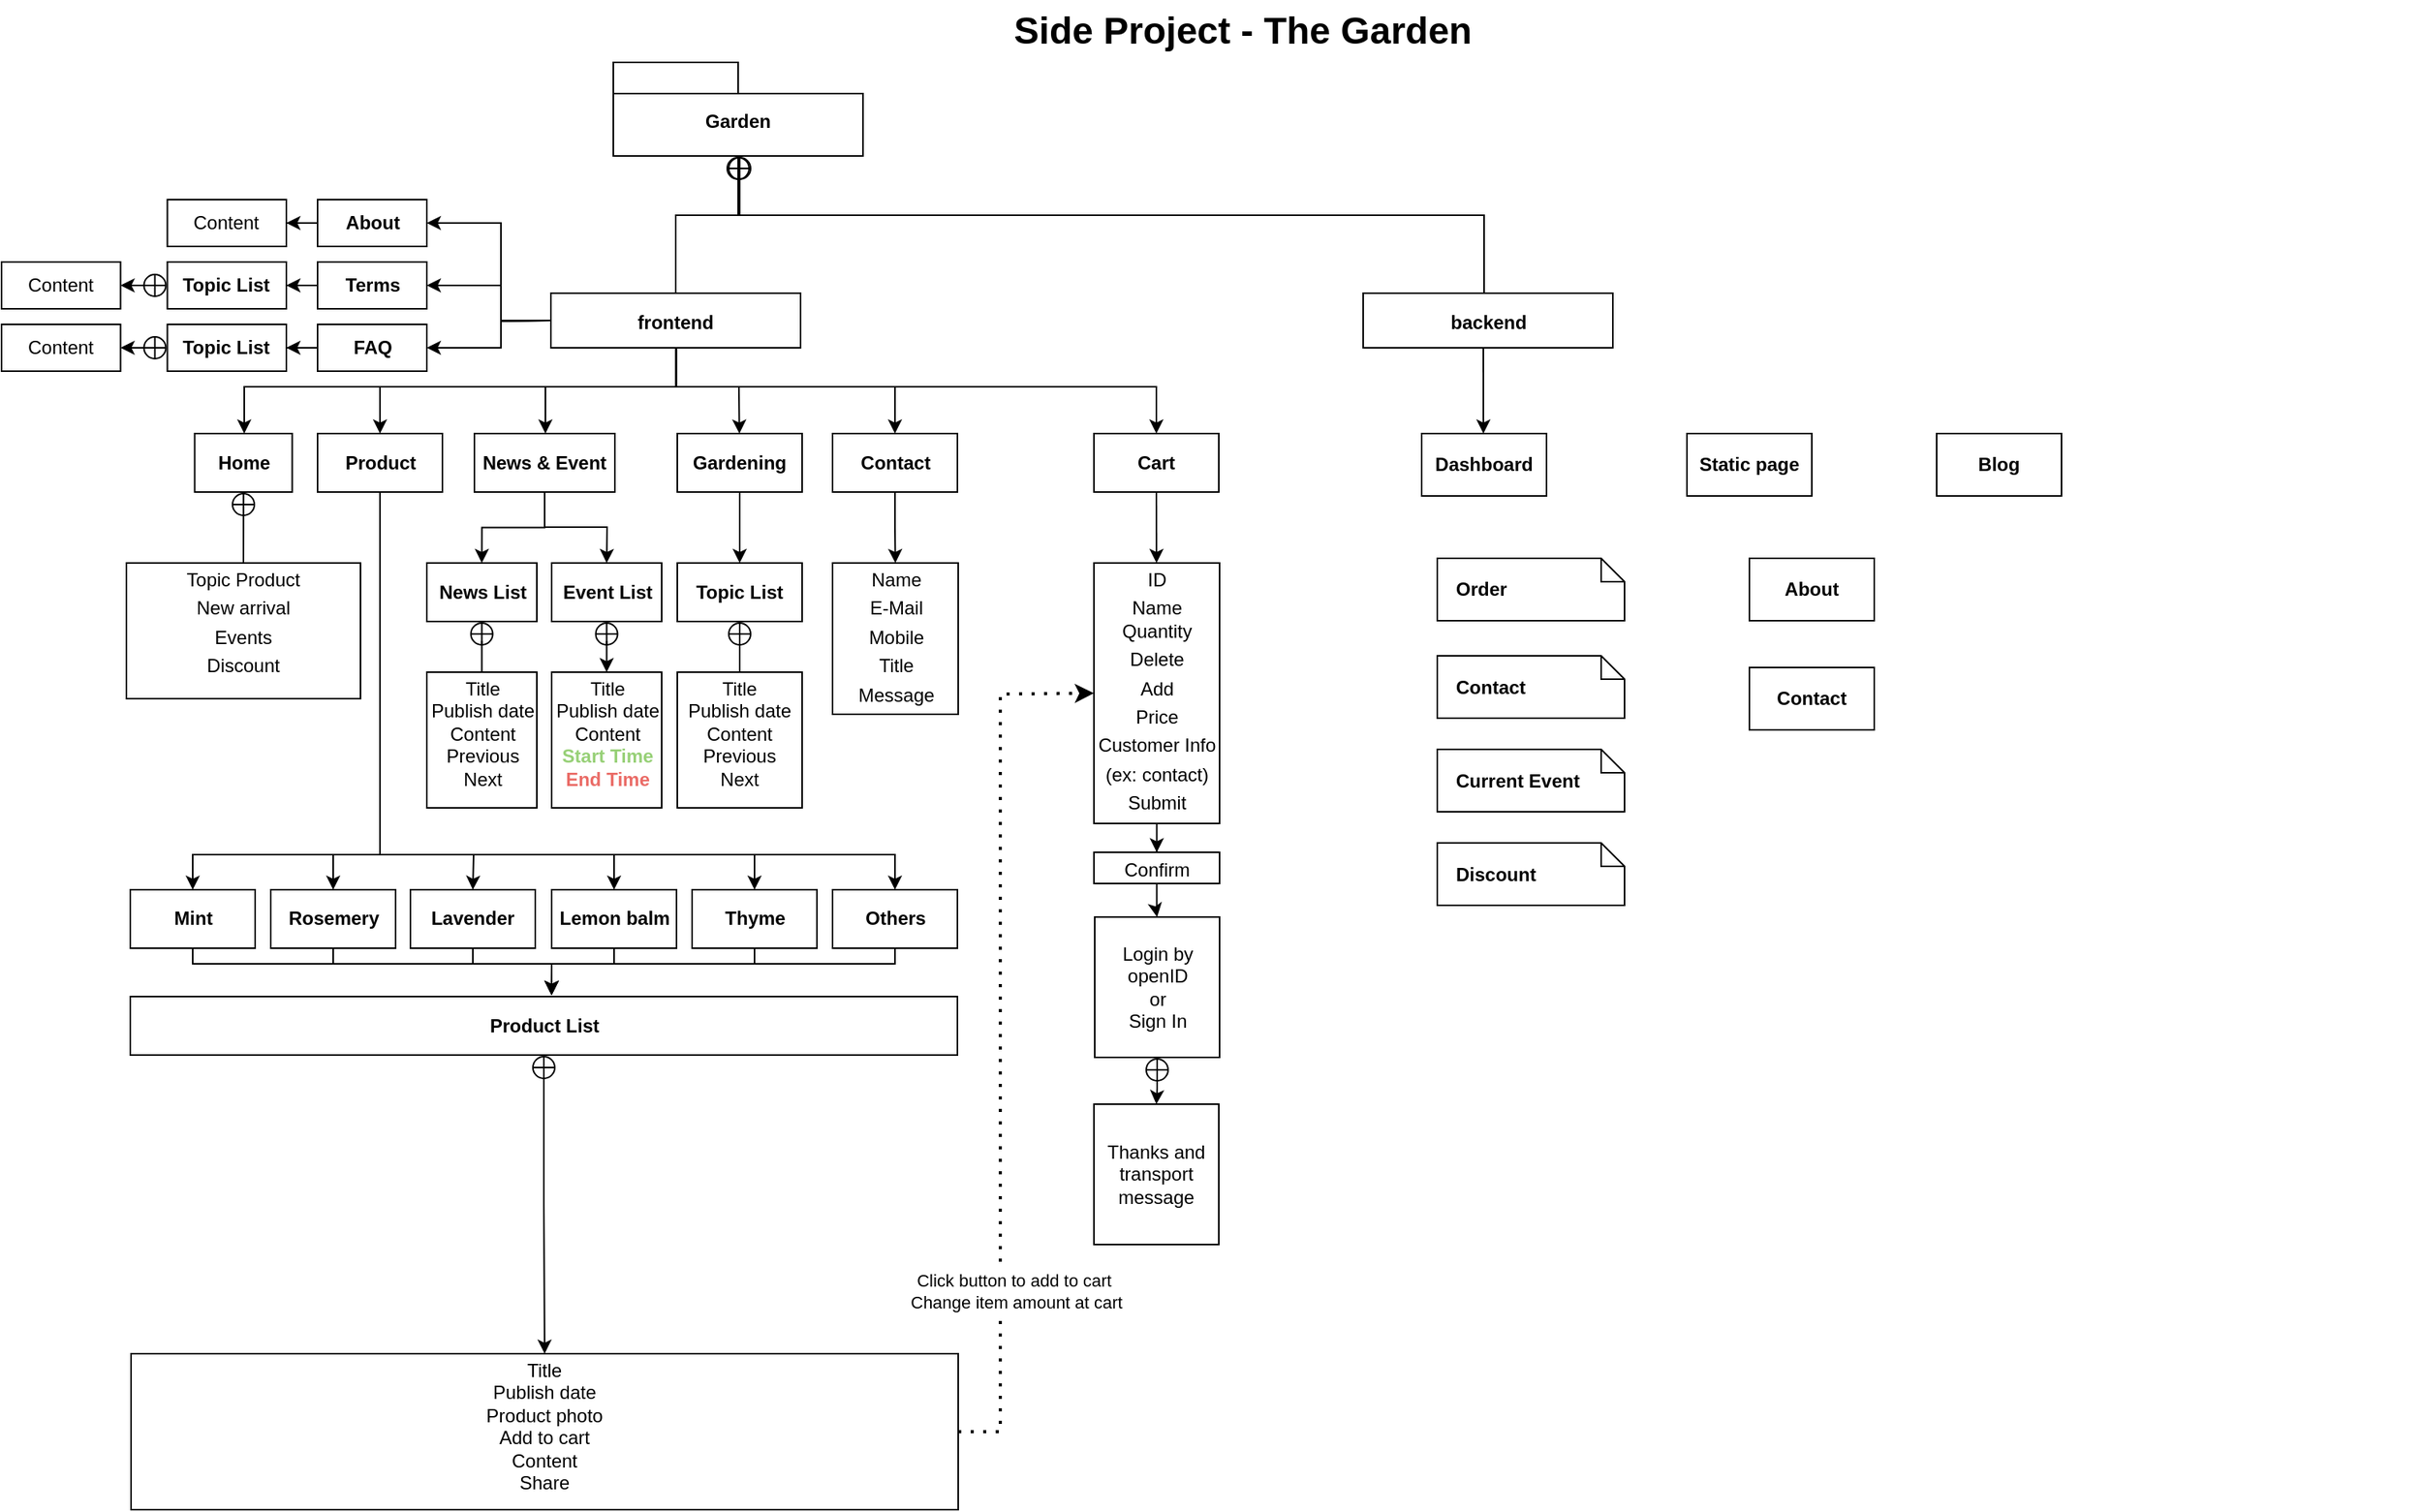 <mxfile version="20.8.5" type="github">
  <diagram name="Page-1" id="929967ad-93f9-6ef4-fab6-5d389245f69c">
    <mxGraphModel dx="1908" dy="1056" grid="1" gridSize="10" guides="1" tooltips="1" connect="1" arrows="1" fold="1" page="1" pageScale="1.5" pageWidth="1169" pageHeight="826" background="none" math="0" shadow="0">
      <root>
        <mxCell id="0" style=";html=1;" />
        <mxCell id="1" style=";html=1;" parent="0" />
        <mxCell id="1672d66443f91eb5-2" value="&lt;br&gt;Garden" style="shape=folder;tabWidth=80;tabHeight=20;tabPosition=left;strokeWidth=1;html=1;whiteSpace=wrap;align=center;fontSize=12;fontStyle=1" parent="1" vertex="1">
          <mxGeometry x="472" y="80" width="160" height="60" as="geometry" />
        </mxCell>
        <mxCell id="1672d66443f91eb5-13" style="edgeStyle=orthogonalEdgeStyle;rounded=0;html=1;jettySize=auto;orthogonalLoop=1;endArrow=circlePlus;endFill=0;" parent="1" source="1672d66443f91eb5-4" target="1672d66443f91eb5-2" edge="1">
          <mxGeometry relative="1" as="geometry">
            <Array as="points">
              <mxPoint x="512" y="178" />
              <mxPoint x="552" y="178" />
            </Array>
          </mxGeometry>
        </mxCell>
        <mxCell id="c9Z2P-Aph-3SfG2yVZ---2" value="" style="edgeStyle=orthogonalEdgeStyle;rounded=0;orthogonalLoop=1;jettySize=auto;html=1;" edge="1" parent="1" target="c9Z2P-Aph-3SfG2yVZ---1">
          <mxGeometry relative="1" as="geometry">
            <mxPoint x="515" y="263" as="sourcePoint" />
            <Array as="points">
              <mxPoint x="512.5" y="263" />
              <mxPoint x="512.5" y="288" />
              <mxPoint x="235.5" y="288" />
            </Array>
          </mxGeometry>
        </mxCell>
        <mxCell id="c9Z2P-Aph-3SfG2yVZ---4" value="" style="edgeStyle=orthogonalEdgeStyle;rounded=0;orthogonalLoop=1;jettySize=auto;html=1;" edge="1" parent="1" source="1672d66443f91eb5-4" target="c9Z2P-Aph-3SfG2yVZ---3">
          <mxGeometry relative="1" as="geometry">
            <Array as="points">
              <mxPoint x="512.5" y="288" />
              <mxPoint x="322.5" y="288" />
            </Array>
          </mxGeometry>
        </mxCell>
        <mxCell id="c9Z2P-Aph-3SfG2yVZ---10" value="" style="edgeStyle=orthogonalEdgeStyle;rounded=0;orthogonalLoop=1;jettySize=auto;html=1;entryX=0.5;entryY=0;entryDx=0;entryDy=0;" edge="1" parent="1" target="c9Z2P-Aph-3SfG2yVZ---5">
          <mxGeometry relative="1" as="geometry">
            <mxPoint x="512" y="239" as="sourcePoint" />
            <mxPoint x="417.5" y="299" as="targetPoint" />
            <Array as="points">
              <mxPoint x="511.5" y="288" />
              <mxPoint x="428.5" y="288" />
              <mxPoint x="428.5" y="318" />
            </Array>
          </mxGeometry>
        </mxCell>
        <mxCell id="c9Z2P-Aph-3SfG2yVZ---73" value="" style="edgeStyle=orthogonalEdgeStyle;rounded=0;orthogonalLoop=1;jettySize=auto;html=1;fontColor=#EA6B66;startArrow=none;startFill=0;endArrow=classic;endFill=1;" edge="1" parent="1" source="1672d66443f91eb5-4" target="c9Z2P-Aph-3SfG2yVZ---72">
          <mxGeometry relative="1" as="geometry">
            <Array as="points">
              <mxPoint x="400" y="245" />
              <mxPoint x="400" y="183" />
            </Array>
          </mxGeometry>
        </mxCell>
        <mxCell id="1672d66443f91eb5-4" value="&lt;p&gt;frontend&lt;/p&gt;" style="shape=rect;html=1;overflow=fill;whiteSpace=wrap;align=center;fontStyle=1" parent="1" vertex="1">
          <mxGeometry x="432" y="228" width="160" height="35" as="geometry" />
        </mxCell>
        <mxCell id="1672d66443f91eb5-15" style="edgeStyle=orthogonalEdgeStyle;rounded=0;html=1;endArrow=circlePlus;endFill=0;jettySize=auto;orthogonalLoop=1;exitX=0.5;exitY=0;exitDx=0;exitDy=0;" parent="1" source="1672d66443f91eb5-5" target="1672d66443f91eb5-2" edge="1">
          <mxGeometry relative="1" as="geometry">
            <Array as="points">
              <mxPoint x="1030" y="228" />
              <mxPoint x="1030" y="178" />
              <mxPoint x="553" y="178" />
            </Array>
          </mxGeometry>
        </mxCell>
        <mxCell id="1672d66443f91eb5-5" value="&lt;p&gt;backend&lt;/p&gt;" style="shape=rect;html=1;overflow=fill;whiteSpace=wrap;align=center;fontStyle=1" parent="1" vertex="1">
          <mxGeometry x="952.5" y="228" width="160" height="35" as="geometry" />
        </mxCell>
        <mxCell id="1672d66443f91eb5-14" style="edgeStyle=orthogonalEdgeStyle;rounded=0;html=1;endArrow=circlePlus;endFill=0;jettySize=auto;orthogonalLoop=1;entryX=0.5;entryY=1;entryDx=0;entryDy=0;exitX=0.5;exitY=0;exitDx=0;exitDy=0;" parent="1" source="1672d66443f91eb5-10" target="c9Z2P-Aph-3SfG2yVZ---1" edge="1">
          <mxGeometry relative="1" as="geometry">
            <Array as="points">
              <mxPoint x="235.5" y="368" />
            </Array>
          </mxGeometry>
        </mxCell>
        <mxCell id="c9Z2P-Aph-3SfG2yVZ---13" value="" style="edgeStyle=orthogonalEdgeStyle;rounded=0;orthogonalLoop=1;jettySize=auto;html=1;endArrow=none;endFill=0;" edge="1" parent="1" source="1672d66443f91eb5-10" target="c9Z2P-Aph-3SfG2yVZ---1">
          <mxGeometry relative="1" as="geometry" />
        </mxCell>
        <mxCell id="1672d66443f91eb5-10" value="&lt;p style=&quot;margin: 0px ; margin-top: 4px ; text-align: center&quot;&gt;&lt;span style=&quot;background-color: initial;&quot;&gt;Topic Product&lt;/span&gt;&lt;br&gt;&lt;/p&gt;&lt;p style=&quot;margin: 0px ; margin-top: 4px ; text-align: center&quot;&gt;&lt;span style=&quot;background-color: initial;&quot;&gt;New arrival&lt;/span&gt;&lt;/p&gt;&lt;p style=&quot;margin: 0px ; margin-top: 4px ; text-align: center&quot;&gt;&lt;span style=&quot;background-color: initial;&quot;&gt;Events&lt;/span&gt;&lt;/p&gt;&lt;p style=&quot;margin: 0px ; margin-top: 4px ; text-align: center&quot;&gt;&lt;span style=&quot;background-color: initial;&quot;&gt;Discount&lt;br&gt;&lt;/span&gt;&lt;/p&gt;" style="shape=rect;html=1;overflow=fill;whiteSpace=wrap;" parent="1" vertex="1">
          <mxGeometry x="160" y="401" width="150" height="87" as="geometry" />
        </mxCell>
        <mxCell id="1672d66443f91eb5-11" value="&lt;b&gt;Contact&lt;/b&gt;" style="shape=note;size=15;align=left;spacingLeft=10;html=1;whiteSpace=wrap;strokeWidth=1;fontSize=12;" parent="1" vertex="1">
          <mxGeometry x="1000" y="460.5" width="120" height="40" as="geometry" />
        </mxCell>
        <mxCell id="1672d66443f91eb5-12" value="&lt;b&gt;Order&lt;/b&gt;" style="shape=note;size=15;align=left;spacingLeft=10;html=1;whiteSpace=wrap;strokeWidth=1;fontSize=12;" parent="1" vertex="1">
          <mxGeometry x="1000" y="398" width="120" height="40" as="geometry" />
        </mxCell>
        <mxCell id="1672d66443f91eb5-23" value="Side Project - The Garden" style="text;strokeColor=none;fillColor=none;html=1;fontSize=24;fontStyle=1;verticalAlign=middle;align=center;" parent="1" vertex="1">
          <mxGeometry x="120" y="40" width="1510" height="40" as="geometry" />
        </mxCell>
        <mxCell id="c9Z2P-Aph-3SfG2yVZ---14" value="" style="edgeStyle=orthogonalEdgeStyle;rounded=0;orthogonalLoop=1;jettySize=auto;html=1;endArrow=none;endFill=0;" edge="1" parent="1" source="c9Z2P-Aph-3SfG2yVZ---1" target="1672d66443f91eb5-10">
          <mxGeometry relative="1" as="geometry" />
        </mxCell>
        <mxCell id="c9Z2P-Aph-3SfG2yVZ---1" value="Home" style="whiteSpace=wrap;html=1;fontStyle=1;" vertex="1" parent="1">
          <mxGeometry x="203.75" y="318" width="62.5" height="37.5" as="geometry" />
        </mxCell>
        <mxCell id="c9Z2P-Aph-3SfG2yVZ---3" value="Product" style="whiteSpace=wrap;html=1;fontStyle=1;" vertex="1" parent="1">
          <mxGeometry x="282.5" y="318" width="80" height="37.5" as="geometry" />
        </mxCell>
        <mxCell id="c9Z2P-Aph-3SfG2yVZ---23" value="" style="edgeStyle=orthogonalEdgeStyle;rounded=0;orthogonalLoop=1;jettySize=auto;html=1;startArrow=none;startFill=0;endArrow=classic;endFill=1;entryX=0.5;entryY=0;entryDx=0;entryDy=0;" edge="1" parent="1" source="c9Z2P-Aph-3SfG2yVZ---5" target="c9Z2P-Aph-3SfG2yVZ---21">
          <mxGeometry relative="1" as="geometry" />
        </mxCell>
        <mxCell id="c9Z2P-Aph-3SfG2yVZ---5" value="&lt;b&gt;News &amp;amp; Event&lt;/b&gt;" style="rounded=0;whiteSpace=wrap;html=1;" vertex="1" parent="1">
          <mxGeometry x="383" y="318" width="90" height="37.5" as="geometry" />
        </mxCell>
        <mxCell id="c9Z2P-Aph-3SfG2yVZ---11" value="&lt;p style=&quot;margin: 4px 0px 0px;&quot;&gt;&lt;/p&gt;&lt;span style=&quot;background-color: initial;&quot;&gt;&lt;div style=&quot;text-align: center;&quot;&gt;&lt;span style=&quot;background-color: initial;&quot;&gt;Title&lt;/span&gt;&lt;/div&gt;&lt;/span&gt;&lt;span style=&quot;background-color: initial;&quot;&gt;&lt;div style=&quot;text-align: center;&quot;&gt;&lt;span style=&quot;background-color: initial;&quot;&gt;Publish date&lt;/span&gt;&lt;/div&gt;&lt;/span&gt;&lt;span style=&quot;background-color: initial;&quot;&gt;&lt;div style=&quot;text-align: center;&quot;&gt;&lt;span style=&quot;background-color: initial;&quot;&gt;Content&lt;/span&gt;&lt;/div&gt;&lt;/span&gt;&lt;div style=&quot;text-align: center;&quot;&gt;Previous&lt;br&gt;&lt;/div&gt;&lt;div style=&quot;text-align: center;&quot;&gt;Next&lt;br&gt;&lt;/div&gt;&lt;p&gt;&lt;/p&gt;" style="shape=rect;html=1;overflow=fill;whiteSpace=wrap;align=left;" vertex="1" parent="1">
          <mxGeometry x="352.5" y="471" width="70.5" height="87" as="geometry" />
        </mxCell>
        <mxCell id="c9Z2P-Aph-3SfG2yVZ---17" value="&lt;b&gt;Gardening&lt;/b&gt;" style="rounded=0;whiteSpace=wrap;html=1;" vertex="1" parent="1">
          <mxGeometry x="513" y="318" width="80" height="37.5" as="geometry" />
        </mxCell>
        <mxCell id="c9Z2P-Aph-3SfG2yVZ---25" value="" style="edgeStyle=orthogonalEdgeStyle;rounded=0;orthogonalLoop=1;jettySize=auto;html=1;startArrow=circlePlus;startFill=0;endArrow=none;endFill=0;" edge="1" parent="1" source="c9Z2P-Aph-3SfG2yVZ---21" target="c9Z2P-Aph-3SfG2yVZ---11">
          <mxGeometry relative="1" as="geometry" />
        </mxCell>
        <mxCell id="c9Z2P-Aph-3SfG2yVZ---21" value="&lt;b&gt;News List&lt;/b&gt;" style="rounded=0;whiteSpace=wrap;html=1;" vertex="1" parent="1">
          <mxGeometry x="352.5" y="401" width="70.5" height="37.5" as="geometry" />
        </mxCell>
        <mxCell id="c9Z2P-Aph-3SfG2yVZ---36" value="" style="edgeStyle=orthogonalEdgeStyle;rounded=0;orthogonalLoop=1;jettySize=auto;html=1;startArrow=circlePlus;startFill=0;endArrow=classic;endFill=1;" edge="1" parent="1" source="c9Z2P-Aph-3SfG2yVZ---22" target="c9Z2P-Aph-3SfG2yVZ---35">
          <mxGeometry relative="1" as="geometry" />
        </mxCell>
        <mxCell id="c9Z2P-Aph-3SfG2yVZ---22" value="&lt;b&gt;Event List&lt;/b&gt;" style="rounded=0;whiteSpace=wrap;html=1;" vertex="1" parent="1">
          <mxGeometry x="432.5" y="401" width="70.5" height="37.5" as="geometry" />
        </mxCell>
        <mxCell id="c9Z2P-Aph-3SfG2yVZ---24" value="" style="endArrow=classic;html=1;rounded=0;exitX=0.5;exitY=1;exitDx=0;exitDy=0;entryX=0.5;entryY=0;entryDx=0;entryDy=0;" edge="1" parent="1" target="c9Z2P-Aph-3SfG2yVZ---22">
          <mxGeometry width="50" height="50" relative="1" as="geometry">
            <mxPoint x="428" y="359.5" as="sourcePoint" />
            <mxPoint x="583" y="388" as="targetPoint" />
            <Array as="points">
              <mxPoint x="428" y="378" />
              <mxPoint x="468" y="378" />
            </Array>
          </mxGeometry>
        </mxCell>
        <mxCell id="c9Z2P-Aph-3SfG2yVZ---63" value="" style="edgeStyle=orthogonalEdgeStyle;rounded=0;orthogonalLoop=1;jettySize=auto;html=1;fontColor=#EA6B66;startArrow=none;startFill=0;endArrow=classic;endFill=1;" edge="1" parent="1" source="c9Z2P-Aph-3SfG2yVZ---27" target="c9Z2P-Aph-3SfG2yVZ---62">
          <mxGeometry relative="1" as="geometry" />
        </mxCell>
        <mxCell id="c9Z2P-Aph-3SfG2yVZ---27" value="&lt;b&gt;Contact&lt;/b&gt;" style="rounded=0;whiteSpace=wrap;html=1;" vertex="1" parent="1">
          <mxGeometry x="612.5" y="318" width="80" height="37.5" as="geometry" />
        </mxCell>
        <mxCell id="c9Z2P-Aph-3SfG2yVZ---30" value="&lt;b&gt;Mint&lt;/b&gt;" style="rounded=0;whiteSpace=wrap;html=1;" vertex="1" parent="1">
          <mxGeometry x="162.5" y="610.5" width="80" height="37.5" as="geometry" />
        </mxCell>
        <mxCell id="c9Z2P-Aph-3SfG2yVZ---31" value="" style="endArrow=classic;html=1;rounded=0;endFill=1;entryX=0.5;entryY=0;entryDx=0;entryDy=0;" edge="1" parent="1" target="c9Z2P-Aph-3SfG2yVZ---30">
          <mxGeometry width="50" height="50" relative="1" as="geometry">
            <mxPoint x="322.5" y="358" as="sourcePoint" />
            <mxPoint x="512.5" y="688" as="targetPoint" />
            <Array as="points">
              <mxPoint x="322.5" y="588" />
              <mxPoint x="202.5" y="588" />
            </Array>
          </mxGeometry>
        </mxCell>
        <mxCell id="c9Z2P-Aph-3SfG2yVZ---33" value="&lt;b&gt;Rosemery&lt;/b&gt;" style="rounded=0;whiteSpace=wrap;html=1;" vertex="1" parent="1">
          <mxGeometry x="252.5" y="610.5" width="80" height="37.5" as="geometry" />
        </mxCell>
        <mxCell id="c9Z2P-Aph-3SfG2yVZ---34" value="&lt;b&gt;Lavender&lt;/b&gt;" style="rounded=0;whiteSpace=wrap;html=1;" vertex="1" parent="1">
          <mxGeometry x="342" y="610.5" width="80" height="37.5" as="geometry" />
        </mxCell>
        <mxCell id="c9Z2P-Aph-3SfG2yVZ---35" value="&lt;p style=&quot;margin: 4px 0px 0px;&quot;&gt;&lt;/p&gt;&lt;span style=&quot;background-color: initial;&quot;&gt;&lt;div style=&quot;text-align: center;&quot;&gt;&lt;span style=&quot;background-color: initial;&quot;&gt;Title&lt;/span&gt;&lt;/div&gt;&lt;/span&gt;&lt;span style=&quot;background-color: initial;&quot;&gt;&lt;div style=&quot;text-align: center;&quot;&gt;&lt;span style=&quot;background-color: initial;&quot;&gt;Publish date&lt;/span&gt;&lt;/div&gt;&lt;/span&gt;&lt;span style=&quot;background-color: initial;&quot;&gt;&lt;div style=&quot;text-align: center;&quot;&gt;&lt;span style=&quot;background-color: initial;&quot;&gt;Content&lt;/span&gt;&lt;/div&gt;&lt;/span&gt;&lt;div style=&quot;text-align: center;&quot;&gt;&lt;b&gt;&lt;font color=&quot;#97d077&quot;&gt;Start Time&lt;/font&gt;&lt;/b&gt;&lt;/div&gt;&lt;div style=&quot;text-align: center;&quot;&gt;&lt;font color=&quot;#ea6b66&quot;&gt;&lt;b&gt;End Time&lt;/b&gt;&lt;/font&gt;&lt;/div&gt;&lt;p&gt;&lt;/p&gt;" style="shape=rect;html=1;overflow=fill;whiteSpace=wrap;align=left;" vertex="1" parent="1">
          <mxGeometry x="432.5" y="471" width="70.5" height="87" as="geometry" />
        </mxCell>
        <mxCell id="c9Z2P-Aph-3SfG2yVZ---37" value="" style="endArrow=classic;html=1;rounded=0;entryX=0.5;entryY=0;entryDx=0;entryDy=0;" edge="1" parent="1" target="c9Z2P-Aph-3SfG2yVZ---33">
          <mxGeometry width="50" height="50" relative="1" as="geometry">
            <mxPoint x="322.5" y="358" as="sourcePoint" />
            <mxPoint x="422.5" y="468" as="targetPoint" />
            <Array as="points">
              <mxPoint x="322.5" y="588" />
              <mxPoint x="292.5" y="588" />
            </Array>
          </mxGeometry>
        </mxCell>
        <mxCell id="c9Z2P-Aph-3SfG2yVZ---38" value="&lt;b&gt;Lemon balm&lt;/b&gt;" style="rounded=0;whiteSpace=wrap;html=1;" vertex="1" parent="1">
          <mxGeometry x="432.5" y="610.5" width="80" height="37.5" as="geometry" />
        </mxCell>
        <mxCell id="c9Z2P-Aph-3SfG2yVZ---39" value="" style="endArrow=classic;html=1;rounded=0;fontColor=#EA6B66;exitX=0.5;exitY=1;exitDx=0;exitDy=0;entryX=0.5;entryY=0;entryDx=0;entryDy=0;" edge="1" parent="1" source="c9Z2P-Aph-3SfG2yVZ---3" target="c9Z2P-Aph-3SfG2yVZ---34">
          <mxGeometry width="50" height="50" relative="1" as="geometry">
            <mxPoint x="582.5" y="568" as="sourcePoint" />
            <mxPoint x="632.5" y="518" as="targetPoint" />
            <Array as="points">
              <mxPoint x="322.5" y="588" />
              <mxPoint x="382.5" y="588" />
            </Array>
          </mxGeometry>
        </mxCell>
        <mxCell id="c9Z2P-Aph-3SfG2yVZ---40" value="" style="endArrow=classic;html=1;rounded=0;fontColor=#EA6B66;entryX=0.5;entryY=0;entryDx=0;entryDy=0;exitX=0.5;exitY=1;exitDx=0;exitDy=0;" edge="1" parent="1" source="c9Z2P-Aph-3SfG2yVZ---3" target="c9Z2P-Aph-3SfG2yVZ---38">
          <mxGeometry width="50" height="50" relative="1" as="geometry">
            <mxPoint x="532.5" y="718" as="sourcePoint" />
            <mxPoint x="582.5" y="668" as="targetPoint" />
            <Array as="points">
              <mxPoint x="322.5" y="588" />
              <mxPoint x="472.5" y="588" />
            </Array>
          </mxGeometry>
        </mxCell>
        <mxCell id="c9Z2P-Aph-3SfG2yVZ---41" value="&lt;p style=&quot;margin: 4px 0px 0px;&quot;&gt;&lt;/p&gt;&lt;span style=&quot;background-color: initial;&quot;&gt;&lt;div style=&quot;text-align: center;&quot;&gt;&lt;span style=&quot;background-color: initial;&quot;&gt;Title&lt;/span&gt;&lt;/div&gt;&lt;/span&gt;&lt;span style=&quot;background-color: initial;&quot;&gt;&lt;div style=&quot;text-align: center;&quot;&gt;&lt;span style=&quot;background-color: initial;&quot;&gt;Publish date&lt;/span&gt;&lt;/div&gt;&lt;/span&gt;&lt;div style=&quot;border-color: var(--border-color); text-align: center;&quot;&gt;Product photo&lt;/div&gt;&lt;div style=&quot;border-color: var(--border-color); text-align: center;&quot;&gt;Add to cart&lt;/div&gt;&lt;span style=&quot;background-color: initial;&quot;&gt;&lt;div style=&quot;text-align: center;&quot;&gt;&lt;span style=&quot;background-color: initial;&quot;&gt;Content&lt;/span&gt;&lt;/div&gt;&lt;div style=&quot;text-align: center;&quot;&gt;&lt;span style=&quot;background-color: initial;&quot;&gt;Share&lt;/span&gt;&lt;/div&gt;&lt;/span&gt;&lt;p&gt;&lt;/p&gt;" style="shape=rect;html=1;overflow=fill;whiteSpace=wrap;align=left;" vertex="1" parent="1">
          <mxGeometry x="163" y="908" width="530" height="100" as="geometry" />
        </mxCell>
        <mxCell id="c9Z2P-Aph-3SfG2yVZ---59" value="" style="edgeStyle=orthogonalEdgeStyle;rounded=0;orthogonalLoop=1;jettySize=auto;html=1;fontColor=#EA6B66;startArrow=circlePlus;startFill=0;endArrow=classic;endFill=1;" edge="1" parent="1" source="c9Z2P-Aph-3SfG2yVZ---42" target="c9Z2P-Aph-3SfG2yVZ---41">
          <mxGeometry relative="1" as="geometry" />
        </mxCell>
        <mxCell id="c9Z2P-Aph-3SfG2yVZ---42" value="&lt;b&gt;Product List&lt;/b&gt;" style="rounded=0;whiteSpace=wrap;html=1;" vertex="1" parent="1">
          <mxGeometry x="162.5" y="679" width="530" height="37.5" as="geometry" />
        </mxCell>
        <mxCell id="c9Z2P-Aph-3SfG2yVZ---43" value="" style="endArrow=classic;html=1;rounded=0;fontColor=#EA6B66;exitX=0.5;exitY=1;exitDx=0;exitDy=0;" edge="1" parent="1" source="c9Z2P-Aph-3SfG2yVZ---30">
          <mxGeometry width="50" height="50" relative="1" as="geometry">
            <mxPoint x="562.5" y="598" as="sourcePoint" />
            <mxPoint x="432.5" y="678" as="targetPoint" />
            <Array as="points">
              <mxPoint x="202.5" y="658" />
              <mxPoint x="432.5" y="658" />
            </Array>
          </mxGeometry>
        </mxCell>
        <mxCell id="c9Z2P-Aph-3SfG2yVZ---44" value="" style="endArrow=classic;html=1;rounded=0;fontColor=#EA6B66;exitX=0.5;exitY=1;exitDx=0;exitDy=0;" edge="1" parent="1" source="c9Z2P-Aph-3SfG2yVZ---33">
          <mxGeometry width="50" height="50" relative="1" as="geometry">
            <mxPoint x="632.5" y="578" as="sourcePoint" />
            <mxPoint x="432.5" y="678" as="targetPoint" />
            <Array as="points">
              <mxPoint x="292.5" y="658" />
              <mxPoint x="432.5" y="658" />
            </Array>
          </mxGeometry>
        </mxCell>
        <mxCell id="c9Z2P-Aph-3SfG2yVZ---45" value="&lt;b&gt;Thyme&lt;/b&gt;" style="rounded=0;whiteSpace=wrap;html=1;" vertex="1" parent="1">
          <mxGeometry x="522.5" y="610.5" width="80" height="37.5" as="geometry" />
        </mxCell>
        <mxCell id="c9Z2P-Aph-3SfG2yVZ---46" value="&lt;b&gt;Others&lt;/b&gt;" style="rounded=0;whiteSpace=wrap;html=1;" vertex="1" parent="1">
          <mxGeometry x="612.5" y="610.5" width="80" height="37.5" as="geometry" />
        </mxCell>
        <mxCell id="c9Z2P-Aph-3SfG2yVZ---47" value="" style="endArrow=classic;html=1;rounded=0;fontColor=#EA6B66;exitX=0.5;exitY=1;exitDx=0;exitDy=0;" edge="1" parent="1" source="c9Z2P-Aph-3SfG2yVZ---34">
          <mxGeometry width="50" height="50" relative="1" as="geometry">
            <mxPoint x="382.5" y="648" as="sourcePoint" />
            <mxPoint x="432.5" y="678" as="targetPoint" />
            <Array as="points">
              <mxPoint x="382" y="658" />
              <mxPoint x="432.5" y="658" />
            </Array>
          </mxGeometry>
        </mxCell>
        <mxCell id="c9Z2P-Aph-3SfG2yVZ---48" value="" style="endArrow=classic;html=1;rounded=0;fontColor=#EA6B66;exitX=0.5;exitY=1;exitDx=0;exitDy=0;" edge="1" parent="1" source="c9Z2P-Aph-3SfG2yVZ---38">
          <mxGeometry width="50" height="50" relative="1" as="geometry">
            <mxPoint x="932.5" y="708" as="sourcePoint" />
            <mxPoint x="432.5" y="678" as="targetPoint" />
            <Array as="points">
              <mxPoint x="472.5" y="658" />
              <mxPoint x="432.5" y="658" />
            </Array>
          </mxGeometry>
        </mxCell>
        <mxCell id="c9Z2P-Aph-3SfG2yVZ---49" value="" style="endArrow=classic;html=1;rounded=0;fontColor=#EA6B66;exitX=0.5;exitY=1;exitDx=0;exitDy=0;entryX=0.509;entryY=-0.027;entryDx=0;entryDy=0;entryPerimeter=0;" edge="1" parent="1" source="c9Z2P-Aph-3SfG2yVZ---45" target="c9Z2P-Aph-3SfG2yVZ---42">
          <mxGeometry width="50" height="50" relative="1" as="geometry">
            <mxPoint x="562.5" y="708" as="sourcePoint" />
            <mxPoint x="612.5" y="658" as="targetPoint" />
            <Array as="points">
              <mxPoint x="562.5" y="658" />
              <mxPoint x="432.5" y="658" />
            </Array>
          </mxGeometry>
        </mxCell>
        <mxCell id="c9Z2P-Aph-3SfG2yVZ---50" value="" style="endArrow=classic;html=1;rounded=0;fontColor=#EA6B66;exitX=0.5;exitY=1;exitDx=0;exitDy=0;" edge="1" parent="1" source="c9Z2P-Aph-3SfG2yVZ---46">
          <mxGeometry width="50" height="50" relative="1" as="geometry">
            <mxPoint x="652.5" y="648" as="sourcePoint" />
            <mxPoint x="432.5" y="678" as="targetPoint" />
            <Array as="points">
              <mxPoint x="652.5" y="658" />
              <mxPoint x="562.5" y="658" />
              <mxPoint x="432.5" y="658" />
            </Array>
          </mxGeometry>
        </mxCell>
        <mxCell id="c9Z2P-Aph-3SfG2yVZ---52" value="" style="endArrow=classic;html=1;rounded=0;fontColor=#EA6B66;exitX=0.5;exitY=1;exitDx=0;exitDy=0;entryX=0.5;entryY=0;entryDx=0;entryDy=0;" edge="1" parent="1" source="c9Z2P-Aph-3SfG2yVZ---3" target="c9Z2P-Aph-3SfG2yVZ---45">
          <mxGeometry width="50" height="50" relative="1" as="geometry">
            <mxPoint x="652.5" y="548" as="sourcePoint" />
            <mxPoint x="702.5" y="498" as="targetPoint" />
            <Array as="points">
              <mxPoint x="322.5" y="588" />
              <mxPoint x="562.5" y="588" />
            </Array>
          </mxGeometry>
        </mxCell>
        <mxCell id="c9Z2P-Aph-3SfG2yVZ---53" value="" style="endArrow=classic;html=1;rounded=0;fontColor=#EA6B66;exitX=0.5;exitY=1;exitDx=0;exitDy=0;entryX=0.5;entryY=0;entryDx=0;entryDy=0;" edge="1" parent="1" source="c9Z2P-Aph-3SfG2yVZ---3" target="c9Z2P-Aph-3SfG2yVZ---46">
          <mxGeometry width="50" height="50" relative="1" as="geometry">
            <mxPoint x="772.5" y="578" as="sourcePoint" />
            <mxPoint x="822.5" y="528" as="targetPoint" />
            <Array as="points">
              <mxPoint x="322.5" y="588" />
              <mxPoint x="652.5" y="588" />
            </Array>
          </mxGeometry>
        </mxCell>
        <mxCell id="c9Z2P-Aph-3SfG2yVZ---54" value="&lt;p style=&quot;margin: 4px 0px 0px;&quot;&gt;&lt;/p&gt;&lt;span style=&quot;background-color: initial;&quot;&gt;&lt;div style=&quot;text-align: center;&quot;&gt;&lt;span style=&quot;background-color: initial;&quot;&gt;Title&lt;/span&gt;&lt;/div&gt;&lt;/span&gt;&lt;span style=&quot;background-color: initial;&quot;&gt;&lt;div style=&quot;text-align: center;&quot;&gt;&lt;span style=&quot;background-color: initial;&quot;&gt;Publish date&lt;/span&gt;&lt;/div&gt;&lt;/span&gt;&lt;span style=&quot;background-color: initial;&quot;&gt;&lt;div style=&quot;text-align: center;&quot;&gt;&lt;span style=&quot;background-color: initial;&quot;&gt;Content&lt;/span&gt;&lt;/div&gt;&lt;/span&gt;&lt;div style=&quot;text-align: center;&quot;&gt;Previous&lt;br&gt;&lt;/div&gt;&lt;div style=&quot;text-align: center;&quot;&gt;Next&lt;br&gt;&lt;/div&gt;&lt;p&gt;&lt;/p&gt;" style="shape=rect;html=1;overflow=fill;whiteSpace=wrap;align=left;" vertex="1" parent="1">
          <mxGeometry x="513" y="471" width="80" height="87" as="geometry" />
        </mxCell>
        <mxCell id="c9Z2P-Aph-3SfG2yVZ---55" value="" style="edgeStyle=orthogonalEdgeStyle;rounded=0;orthogonalLoop=1;jettySize=auto;html=1;startArrow=circlePlus;startFill=0;endArrow=none;endFill=0;" edge="1" parent="1" source="c9Z2P-Aph-3SfG2yVZ---56" target="c9Z2P-Aph-3SfG2yVZ---54">
          <mxGeometry relative="1" as="geometry" />
        </mxCell>
        <mxCell id="c9Z2P-Aph-3SfG2yVZ---56" value="&lt;b&gt;Topic List&lt;/b&gt;" style="rounded=0;whiteSpace=wrap;html=1;" vertex="1" parent="1">
          <mxGeometry x="513" y="401" width="80" height="37.5" as="geometry" />
        </mxCell>
        <mxCell id="c9Z2P-Aph-3SfG2yVZ---60" value="" style="endArrow=classic;html=1;rounded=0;fontColor=#EA6B66;exitX=0.5;exitY=1;exitDx=0;exitDy=0;entryX=0.5;entryY=0;entryDx=0;entryDy=0;" edge="1" parent="1" source="c9Z2P-Aph-3SfG2yVZ---17" target="c9Z2P-Aph-3SfG2yVZ---56">
          <mxGeometry width="50" height="50" relative="1" as="geometry">
            <mxPoint x="653" y="448" as="sourcePoint" />
            <mxPoint x="703" y="398" as="targetPoint" />
          </mxGeometry>
        </mxCell>
        <mxCell id="c9Z2P-Aph-3SfG2yVZ---61" value="" style="endArrow=classic;html=1;rounded=0;fontColor=#EA6B66;exitX=0.5;exitY=1;exitDx=0;exitDy=0;" edge="1" parent="1" source="1672d66443f91eb5-4" target="c9Z2P-Aph-3SfG2yVZ---17">
          <mxGeometry width="50" height="50" relative="1" as="geometry">
            <mxPoint x="672.5" y="468" as="sourcePoint" />
            <mxPoint x="722.5" y="418" as="targetPoint" />
            <Array as="points">
              <mxPoint x="512.5" y="288" />
              <mxPoint x="552.5" y="288" />
            </Array>
          </mxGeometry>
        </mxCell>
        <mxCell id="c9Z2P-Aph-3SfG2yVZ---62" value="&lt;p style=&quot;margin: 0px ; margin-top: 4px ; text-align: center&quot;&gt;Name&lt;/p&gt;&lt;p style=&quot;margin: 0px ; margin-top: 4px ; text-align: center&quot;&gt;E-Mail&lt;/p&gt;&lt;p style=&quot;margin: 0px ; margin-top: 4px ; text-align: center&quot;&gt;Mobile&lt;/p&gt;&lt;p style=&quot;margin: 0px ; margin-top: 4px ; text-align: center&quot;&gt;Title&lt;/p&gt;&lt;p style=&quot;margin: 0px ; margin-top: 4px ; text-align: center&quot;&gt;Message&lt;/p&gt;" style="shape=rect;html=1;overflow=fill;whiteSpace=wrap;" vertex="1" parent="1">
          <mxGeometry x="612.5" y="401" width="80.5" height="97" as="geometry" />
        </mxCell>
        <mxCell id="c9Z2P-Aph-3SfG2yVZ---64" value="" style="endArrow=classic;html=1;rounded=0;fontColor=#EA6B66;exitX=0.5;exitY=1;exitDx=0;exitDy=0;" edge="1" parent="1" source="1672d66443f91eb5-4" target="c9Z2P-Aph-3SfG2yVZ---27">
          <mxGeometry width="50" height="50" relative="1" as="geometry">
            <mxPoint x="722.5" y="558" as="sourcePoint" />
            <mxPoint x="772.5" y="508" as="targetPoint" />
            <Array as="points">
              <mxPoint x="512.5" y="288" />
              <mxPoint x="652.5" y="288" />
            </Array>
          </mxGeometry>
        </mxCell>
        <mxCell id="c9Z2P-Aph-3SfG2yVZ---65" value="&lt;b&gt;Cart&lt;/b&gt;" style="rounded=0;whiteSpace=wrap;html=1;" vertex="1" parent="1">
          <mxGeometry x="780" y="318" width="80" height="37.5" as="geometry" />
        </mxCell>
        <mxCell id="c9Z2P-Aph-3SfG2yVZ---68" value="" style="edgeStyle=orthogonalEdgeStyle;rounded=0;orthogonalLoop=1;jettySize=auto;html=1;fontColor=#EA6B66;startArrow=none;startFill=0;endArrow=classic;endFill=1;" edge="1" parent="1" source="c9Z2P-Aph-3SfG2yVZ---66" target="c9Z2P-Aph-3SfG2yVZ---67">
          <mxGeometry relative="1" as="geometry" />
        </mxCell>
        <mxCell id="c9Z2P-Aph-3SfG2yVZ---66" value="&lt;p style=&quot;margin: 0px ; margin-top: 4px ; text-align: center&quot;&gt;&lt;span style=&quot;background-color: initial;&quot;&gt;ID&lt;/span&gt;&lt;br&gt;&lt;/p&gt;&lt;p style=&quot;margin: 0px ; margin-top: 4px ; text-align: center&quot;&gt;&lt;/p&gt;Name&lt;br&gt;Quantity&lt;p style=&quot;margin: 0px ; margin-top: 4px ; text-align: center&quot;&gt;&lt;span style=&quot;background-color: initial;&quot;&gt;Delete&lt;/span&gt;&lt;br&gt;&lt;/p&gt;&lt;p style=&quot;margin: 0px ; margin-top: 4px ; text-align: center&quot;&gt;Add&lt;/p&gt;&lt;p style=&quot;margin: 0px ; margin-top: 4px ; text-align: center&quot;&gt;Price&lt;/p&gt;&lt;p style=&quot;margin: 0px ; margin-top: 4px ; text-align: center&quot;&gt;Customer Info&lt;/p&gt;&lt;p style=&quot;margin: 0px ; margin-top: 4px ; text-align: center&quot;&gt;(ex: contact)&lt;/p&gt;&lt;p style=&quot;margin: 0px ; margin-top: 4px ; text-align: center&quot;&gt;Submit&lt;/p&gt;" style="shape=rect;html=1;overflow=fill;whiteSpace=wrap;" vertex="1" parent="1">
          <mxGeometry x="780" y="401" width="80.5" height="167" as="geometry" />
        </mxCell>
        <mxCell id="c9Z2P-Aph-3SfG2yVZ---70" value="" style="edgeStyle=orthogonalEdgeStyle;rounded=0;orthogonalLoop=1;jettySize=auto;html=1;fontColor=#EA6B66;startArrow=none;startFill=0;endArrow=classic;endFill=1;" edge="1" parent="1" source="c9Z2P-Aph-3SfG2yVZ---67" target="c9Z2P-Aph-3SfG2yVZ---69">
          <mxGeometry relative="1" as="geometry" />
        </mxCell>
        <mxCell id="c9Z2P-Aph-3SfG2yVZ---67" value="&lt;p style=&quot;margin: 0px ; margin-top: 4px ; text-align: center&quot;&gt;Confirm&lt;/p&gt;" style="shape=rect;html=1;overflow=fill;whiteSpace=wrap;" vertex="1" parent="1">
          <mxGeometry x="780" y="586.5" width="80.5" height="20" as="geometry" />
        </mxCell>
        <mxCell id="c9Z2P-Aph-3SfG2yVZ---99" value="" style="edgeStyle=orthogonalEdgeStyle;rounded=0;orthogonalLoop=1;jettySize=auto;html=1;fontColor=#000000;startArrow=circlePlus;startFill=0;endArrow=classic;endFill=1;" edge="1" parent="1" source="c9Z2P-Aph-3SfG2yVZ---69" target="c9Z2P-Aph-3SfG2yVZ---98">
          <mxGeometry relative="1" as="geometry" />
        </mxCell>
        <mxCell id="c9Z2P-Aph-3SfG2yVZ---69" value="Login by openID&lt;br&gt;or&lt;br&gt;Sign In" style="whiteSpace=wrap;html=1;" vertex="1" parent="1">
          <mxGeometry x="780.5" y="628" width="80" height="90" as="geometry" />
        </mxCell>
        <mxCell id="c9Z2P-Aph-3SfG2yVZ---81" value="" style="edgeStyle=orthogonalEdgeStyle;rounded=0;orthogonalLoop=1;jettySize=auto;html=1;fontColor=#000000;startArrow=none;startFill=0;endArrow=classic;endFill=1;entryX=1;entryY=0.5;entryDx=0;entryDy=0;" edge="1" parent="1" source="c9Z2P-Aph-3SfG2yVZ---72" target="c9Z2P-Aph-3SfG2yVZ---77">
          <mxGeometry relative="1" as="geometry" />
        </mxCell>
        <mxCell id="c9Z2P-Aph-3SfG2yVZ---72" value="&lt;font color=&quot;#000000&quot;&gt;About&lt;/font&gt;" style="whiteSpace=wrap;html=1;fontStyle=1;fontColor=#EA6B66;" vertex="1" parent="1">
          <mxGeometry x="282.5" y="168" width="70" height="30" as="geometry" />
        </mxCell>
        <mxCell id="c9Z2P-Aph-3SfG2yVZ---82" value="" style="edgeStyle=orthogonalEdgeStyle;rounded=0;orthogonalLoop=1;jettySize=auto;html=1;fontColor=#000000;startArrow=none;startFill=0;endArrow=classic;endFill=1;entryX=1;entryY=0.5;entryDx=0;entryDy=0;" edge="1" parent="1" source="c9Z2P-Aph-3SfG2yVZ---74" target="c9Z2P-Aph-3SfG2yVZ---88">
          <mxGeometry relative="1" as="geometry">
            <mxPoint x="262.5" y="223" as="targetPoint" />
          </mxGeometry>
        </mxCell>
        <mxCell id="c9Z2P-Aph-3SfG2yVZ---74" value="&lt;font color=&quot;#000000&quot;&gt;Terms&lt;/font&gt;" style="whiteSpace=wrap;html=1;fontStyle=1;fontColor=#EA6B66;" vertex="1" parent="1">
          <mxGeometry x="282.5" y="208" width="70" height="30" as="geometry" />
        </mxCell>
        <mxCell id="c9Z2P-Aph-3SfG2yVZ---83" value="" style="edgeStyle=orthogonalEdgeStyle;rounded=0;orthogonalLoop=1;jettySize=auto;html=1;fontColor=#000000;startArrow=none;startFill=0;endArrow=classic;endFill=1;entryX=1;entryY=0.5;entryDx=0;entryDy=0;" edge="1" parent="1" source="c9Z2P-Aph-3SfG2yVZ---75" target="c9Z2P-Aph-3SfG2yVZ---76">
          <mxGeometry relative="1" as="geometry" />
        </mxCell>
        <mxCell id="c9Z2P-Aph-3SfG2yVZ---75" value="&lt;font color=&quot;#000000&quot;&gt;FAQ&lt;/font&gt;" style="whiteSpace=wrap;html=1;fontStyle=1;fontColor=#EA6B66;" vertex="1" parent="1">
          <mxGeometry x="282.5" y="248" width="70" height="30" as="geometry" />
        </mxCell>
        <mxCell id="c9Z2P-Aph-3SfG2yVZ---84" value="" style="edgeStyle=orthogonalEdgeStyle;rounded=0;orthogonalLoop=1;jettySize=auto;html=1;fontColor=#000000;startArrow=circlePlus;startFill=0;endArrow=classic;endFill=1;" edge="1" parent="1" source="c9Z2P-Aph-3SfG2yVZ---76" target="c9Z2P-Aph-3SfG2yVZ---79">
          <mxGeometry relative="1" as="geometry" />
        </mxCell>
        <mxCell id="c9Z2P-Aph-3SfG2yVZ---76" value="&lt;b&gt;Topic List&lt;/b&gt;" style="rounded=0;whiteSpace=wrap;html=1;" vertex="1" parent="1">
          <mxGeometry x="186.25" y="248" width="76.25" height="30" as="geometry" />
        </mxCell>
        <mxCell id="c9Z2P-Aph-3SfG2yVZ---77" value="Content" style="rounded=0;whiteSpace=wrap;html=1;" vertex="1" parent="1">
          <mxGeometry x="186.25" y="168" width="76.25" height="30" as="geometry" />
        </mxCell>
        <mxCell id="c9Z2P-Aph-3SfG2yVZ---79" value="Content" style="rounded=0;whiteSpace=wrap;html=1;" vertex="1" parent="1">
          <mxGeometry x="80" y="248" width="76.25" height="30" as="geometry" />
        </mxCell>
        <mxCell id="c9Z2P-Aph-3SfG2yVZ---87" value="" style="edgeStyle=orthogonalEdgeStyle;rounded=0;orthogonalLoop=1;jettySize=auto;html=1;fontColor=#000000;startArrow=circlePlus;startFill=0;endArrow=classic;endFill=1;" edge="1" parent="1" source="c9Z2P-Aph-3SfG2yVZ---88" target="c9Z2P-Aph-3SfG2yVZ---89">
          <mxGeometry relative="1" as="geometry" />
        </mxCell>
        <mxCell id="c9Z2P-Aph-3SfG2yVZ---88" value="&lt;b&gt;Topic List&lt;/b&gt;" style="rounded=0;whiteSpace=wrap;html=1;" vertex="1" parent="1">
          <mxGeometry x="186.25" y="208" width="76.25" height="30" as="geometry" />
        </mxCell>
        <mxCell id="c9Z2P-Aph-3SfG2yVZ---89" value="Content" style="rounded=0;whiteSpace=wrap;html=1;" vertex="1" parent="1">
          <mxGeometry x="80" y="208" width="76.25" height="30" as="geometry" />
        </mxCell>
        <mxCell id="c9Z2P-Aph-3SfG2yVZ---90" value="" style="endArrow=classic;html=1;rounded=0;fontColor=#000000;exitX=0.5;exitY=1;exitDx=0;exitDy=0;" edge="1" parent="1" source="c9Z2P-Aph-3SfG2yVZ---65" target="c9Z2P-Aph-3SfG2yVZ---66">
          <mxGeometry width="50" height="50" relative="1" as="geometry">
            <mxPoint x="918" y="518" as="sourcePoint" />
            <mxPoint x="968" y="468" as="targetPoint" />
          </mxGeometry>
        </mxCell>
        <mxCell id="c9Z2P-Aph-3SfG2yVZ---91" value="" style="endArrow=classic;dashed=1;html=1;dashPattern=1 3;strokeWidth=2;rounded=0;fontColor=#000000;exitX=1;exitY=0.5;exitDx=0;exitDy=0;endFill=1;entryX=0;entryY=0.5;entryDx=0;entryDy=0;" edge="1" parent="1" source="c9Z2P-Aph-3SfG2yVZ---41" target="c9Z2P-Aph-3SfG2yVZ---66">
          <mxGeometry width="50" height="50" relative="1" as="geometry">
            <mxPoint x="740" y="788" as="sourcePoint" />
            <mxPoint x="790" y="738" as="targetPoint" />
            <Array as="points">
              <mxPoint x="720" y="958" />
              <mxPoint x="720" y="485" />
            </Array>
          </mxGeometry>
        </mxCell>
        <mxCell id="c9Z2P-Aph-3SfG2yVZ---92" value="&lt;div&gt;Click button to add to cart&amp;nbsp;&lt;/div&gt;&lt;div&gt;&lt;span style=&quot;font-size: 11px;&quot;&gt;Change item amount at cart&lt;/span&gt;&lt;/div&gt;" style="edgeLabel;html=1;align=center;verticalAlign=middle;resizable=0;points=[];fontColor=#000000;" vertex="1" connectable="0" parent="c9Z2P-Aph-3SfG2yVZ---91">
          <mxGeometry x="-0.814" y="5" relative="1" as="geometry">
            <mxPoint x="15" y="-65" as="offset" />
          </mxGeometry>
        </mxCell>
        <mxCell id="c9Z2P-Aph-3SfG2yVZ---93" value="" style="endArrow=classic;html=1;rounded=0;fontColor=#000000;exitX=0;exitY=0.5;exitDx=0;exitDy=0;entryX=1;entryY=0.5;entryDx=0;entryDy=0;" edge="1" parent="1" source="1672d66443f91eb5-4" target="c9Z2P-Aph-3SfG2yVZ---75">
          <mxGeometry width="50" height="50" relative="1" as="geometry">
            <mxPoint x="710" y="248" as="sourcePoint" />
            <mxPoint x="760" y="198" as="targetPoint" />
            <Array as="points">
              <mxPoint x="400" y="246" />
              <mxPoint x="400" y="263" />
            </Array>
          </mxGeometry>
        </mxCell>
        <mxCell id="c9Z2P-Aph-3SfG2yVZ---94" value="" style="endArrow=classic;html=1;rounded=0;fontColor=#000000;exitX=0;exitY=0.5;exitDx=0;exitDy=0;entryX=1;entryY=0.5;entryDx=0;entryDy=0;" edge="1" parent="1" source="1672d66443f91eb5-4" target="c9Z2P-Aph-3SfG2yVZ---74">
          <mxGeometry width="50" height="50" relative="1" as="geometry">
            <mxPoint x="420" y="208" as="sourcePoint" />
            <mxPoint x="470" y="158" as="targetPoint" />
            <Array as="points">
              <mxPoint x="400" y="246" />
              <mxPoint x="400" y="223" />
            </Array>
          </mxGeometry>
        </mxCell>
        <mxCell id="c9Z2P-Aph-3SfG2yVZ---96" value="Dashboard" style="whiteSpace=wrap;html=1;fontStyle=1;" vertex="1" parent="1">
          <mxGeometry x="990" y="318" width="80" height="40" as="geometry" />
        </mxCell>
        <mxCell id="c9Z2P-Aph-3SfG2yVZ---97" value="" style="endArrow=classic;html=1;rounded=0;fontColor=#000000;exitX=0.5;exitY=1;exitDx=0;exitDy=0;entryX=0.516;entryY=0;entryDx=0;entryDy=0;entryPerimeter=0;" edge="1" parent="1">
          <mxGeometry width="50" height="50" relative="1" as="geometry">
            <mxPoint x="1029.5" y="263" as="sourcePoint" />
            <mxPoint x="1029.56" y="318" as="targetPoint" />
          </mxGeometry>
        </mxCell>
        <mxCell id="c9Z2P-Aph-3SfG2yVZ---98" value="Thanks and transport message" style="whiteSpace=wrap;html=1;" vertex="1" parent="1">
          <mxGeometry x="780" y="748" width="80" height="90" as="geometry" />
        </mxCell>
        <mxCell id="c9Z2P-Aph-3SfG2yVZ---100" value="" style="endArrow=classic;html=1;rounded=0;fontColor=#000000;exitX=0.5;exitY=1;exitDx=0;exitDy=0;entryX=0.5;entryY=0;entryDx=0;entryDy=0;" edge="1" parent="1" source="1672d66443f91eb5-4" target="c9Z2P-Aph-3SfG2yVZ---65">
          <mxGeometry width="50" height="50" relative="1" as="geometry">
            <mxPoint x="810" y="338" as="sourcePoint" />
            <mxPoint x="860" y="288" as="targetPoint" />
            <Array as="points">
              <mxPoint x="512" y="288" />
              <mxPoint x="820" y="288" />
            </Array>
          </mxGeometry>
        </mxCell>
        <mxCell id="c9Z2P-Aph-3SfG2yVZ---103" value="&lt;b&gt;Current Event&lt;/b&gt;" style="shape=note;size=15;align=left;spacingLeft=10;html=1;whiteSpace=wrap;strokeWidth=1;fontSize=12;" vertex="1" parent="1">
          <mxGeometry x="1000" y="520.5" width="120" height="40" as="geometry" />
        </mxCell>
        <mxCell id="c9Z2P-Aph-3SfG2yVZ---104" value="&lt;b&gt;Discount&lt;/b&gt;" style="shape=note;size=15;align=left;spacingLeft=10;html=1;whiteSpace=wrap;strokeWidth=1;fontSize=12;" vertex="1" parent="1">
          <mxGeometry x="1000" y="580.5" width="120" height="40" as="geometry" />
        </mxCell>
        <mxCell id="c9Z2P-Aph-3SfG2yVZ---106" value="&lt;b style=&quot;border-color: var(--border-color); text-align: left;&quot;&gt;Static page&lt;/b&gt;" style="whiteSpace=wrap;html=1;fontStyle=1;" vertex="1" parent="1">
          <mxGeometry x="1160" y="318" width="80" height="40" as="geometry" />
        </mxCell>
        <mxCell id="c9Z2P-Aph-3SfG2yVZ---107" value="&lt;b style=&quot;border-color: var(--border-color); text-align: left;&quot;&gt;Blog&lt;/b&gt;" style="whiteSpace=wrap;html=1;fontStyle=1;" vertex="1" parent="1">
          <mxGeometry x="1320" y="318" width="80" height="40" as="geometry" />
        </mxCell>
        <mxCell id="c9Z2P-Aph-3SfG2yVZ---108" value="&lt;b style=&quot;border-color: var(--border-color); text-align: left;&quot;&gt;About&lt;/b&gt;" style="whiteSpace=wrap;html=1;fontStyle=1;" vertex="1" parent="1">
          <mxGeometry x="1200" y="398" width="80" height="40" as="geometry" />
        </mxCell>
        <mxCell id="c9Z2P-Aph-3SfG2yVZ---109" value="&lt;b style=&quot;border-color: var(--border-color); text-align: left;&quot;&gt;Contact&lt;/b&gt;" style="whiteSpace=wrap;html=1;fontStyle=1;" vertex="1" parent="1">
          <mxGeometry x="1200" y="468" width="80" height="40" as="geometry" />
        </mxCell>
      </root>
    </mxGraphModel>
  </diagram>
</mxfile>
